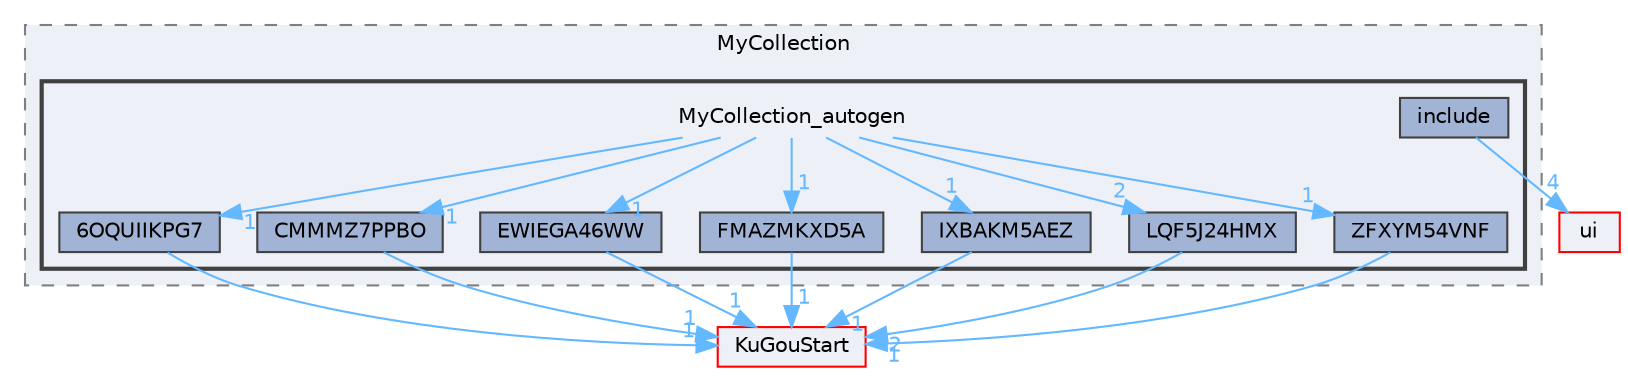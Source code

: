 digraph "MyCollection_autogen"
{
 // LATEX_PDF_SIZE
  bgcolor="transparent";
  edge [fontname=Helvetica,fontsize=10,labelfontname=Helvetica,labelfontsize=10];
  node [fontname=Helvetica,fontsize=10,shape=box,height=0.2,width=0.4];
  compound=true
  subgraph clusterdir_843cf6d0ae121eba85c714c0abc89d04 {
    graph [ bgcolor="#edf0f7", pencolor="grey50", label="MyCollection", fontname=Helvetica,fontsize=10 style="filled,dashed", URL="dir_843cf6d0ae121eba85c714c0abc89d04.html",tooltip=""]
  subgraph clusterdir_9df1af6f5faef66ca89c7be493e3c61d {
    graph [ bgcolor="#edf0f7", pencolor="grey25", label="", fontname=Helvetica,fontsize=10 style="filled,bold", URL="dir_9df1af6f5faef66ca89c7be493e3c61d.html",tooltip=""]
    dir_9df1af6f5faef66ca89c7be493e3c61d [shape=plaintext, label="MyCollection_autogen"];
  dir_810240b0edbad4d175fa45c3b513aa1b [label="6OQUIIKPG7", fillcolor="#a2b4d6", color="grey25", style="filled", URL="dir_810240b0edbad4d175fa45c3b513aa1b.html",tooltip=""];
  dir_a806fe9ff32298189e8130b9d5c0d5ac [label="CMMMZ7PPBO", fillcolor="#a2b4d6", color="grey25", style="filled", URL="dir_a806fe9ff32298189e8130b9d5c0d5ac.html",tooltip=""];
  dir_c363d757a04e317871f8cc2f32845fcc [label="EWIEGA46WW", fillcolor="#a2b4d6", color="grey25", style="filled", URL="dir_c363d757a04e317871f8cc2f32845fcc.html",tooltip=""];
  dir_a180f8c6068406e765c88aaaf3e53549 [label="FMAZMKXD5A", fillcolor="#a2b4d6", color="grey25", style="filled", URL="dir_a180f8c6068406e765c88aaaf3e53549.html",tooltip=""];
  dir_6fb2120a38c92f248bb886fc909a8392 [label="include", fillcolor="#a2b4d6", color="grey25", style="filled", URL="dir_6fb2120a38c92f248bb886fc909a8392.html",tooltip=""];
  dir_7bdfb906f172dba81488785d39eb33bb [label="IXBAKM5AEZ", fillcolor="#a2b4d6", color="grey25", style="filled", URL="dir_7bdfb906f172dba81488785d39eb33bb.html",tooltip=""];
  dir_18636c718a3b84f3a913f68d93a17921 [label="LQF5J24HMX", fillcolor="#a2b4d6", color="grey25", style="filled", URL="dir_18636c718a3b84f3a913f68d93a17921.html",tooltip=""];
  dir_495245321c3a1bcd9d7598fe60c54eb3 [label="ZFXYM54VNF", fillcolor="#a2b4d6", color="grey25", style="filled", URL="dir_495245321c3a1bcd9d7598fe60c54eb3.html",tooltip=""];
  }
  }
  dir_1788f8309b1a812dcb800a185471cf6c [label="ui", fillcolor="#edf0f7", color="red", style="filled", URL="dir_1788f8309b1a812dcb800a185471cf6c.html",tooltip=""];
  dir_e60601b218beddc6af0778ac41ea9cb2 [label="KuGouStart", fillcolor="#edf0f7", color="red", style="filled", URL="dir_e60601b218beddc6af0778ac41ea9cb2.html",tooltip=""];
  dir_9df1af6f5faef66ca89c7be493e3c61d->dir_18636c718a3b84f3a913f68d93a17921 [headlabel="2", labeldistance=1.5 headhref="dir_000230_000198.html" href="dir_000230_000198.html" color="steelblue1" fontcolor="steelblue1"];
  dir_9df1af6f5faef66ca89c7be493e3c61d->dir_495245321c3a1bcd9d7598fe60c54eb3 [headlabel="1", labeldistance=1.5 headhref="dir_000230_000380.html" href="dir_000230_000380.html" color="steelblue1" fontcolor="steelblue1"];
  dir_9df1af6f5faef66ca89c7be493e3c61d->dir_7bdfb906f172dba81488785d39eb33bb [headlabel="1", labeldistance=1.5 headhref="dir_000230_000156.html" href="dir_000230_000156.html" color="steelblue1" fontcolor="steelblue1"];
  dir_9df1af6f5faef66ca89c7be493e3c61d->dir_810240b0edbad4d175fa45c3b513aa1b [headlabel="1", labeldistance=1.5 headhref="dir_000230_000011.html" href="dir_000230_000011.html" color="steelblue1" fontcolor="steelblue1"];
  dir_9df1af6f5faef66ca89c7be493e3c61d->dir_a180f8c6068406e765c88aaaf3e53549 [headlabel="1", labeldistance=1.5 headhref="dir_000230_000123.html" href="dir_000230_000123.html" color="steelblue1" fontcolor="steelblue1"];
  dir_9df1af6f5faef66ca89c7be493e3c61d->dir_a806fe9ff32298189e8130b9d5c0d5ac [headlabel="1", labeldistance=1.5 headhref="dir_000230_000051.html" href="dir_000230_000051.html" color="steelblue1" fontcolor="steelblue1"];
  dir_9df1af6f5faef66ca89c7be493e3c61d->dir_c363d757a04e317871f8cc2f32845fcc [headlabel="1", labeldistance=1.5 headhref="dir_000230_000102.html" href="dir_000230_000102.html" color="steelblue1" fontcolor="steelblue1"];
  dir_810240b0edbad4d175fa45c3b513aa1b->dir_e60601b218beddc6af0778ac41ea9cb2 [headlabel="1", labeldistance=1.5 headhref="dir_000011_000172.html" href="dir_000011_000172.html" color="steelblue1" fontcolor="steelblue1"];
  dir_a806fe9ff32298189e8130b9d5c0d5ac->dir_e60601b218beddc6af0778ac41ea9cb2 [headlabel="1", labeldistance=1.5 headhref="dir_000051_000172.html" href="dir_000051_000172.html" color="steelblue1" fontcolor="steelblue1"];
  dir_c363d757a04e317871f8cc2f32845fcc->dir_e60601b218beddc6af0778ac41ea9cb2 [headlabel="1", labeldistance=1.5 headhref="dir_000102_000172.html" href="dir_000102_000172.html" color="steelblue1" fontcolor="steelblue1"];
  dir_a180f8c6068406e765c88aaaf3e53549->dir_e60601b218beddc6af0778ac41ea9cb2 [headlabel="1", labeldistance=1.5 headhref="dir_000123_000172.html" href="dir_000123_000172.html" color="steelblue1" fontcolor="steelblue1"];
  dir_6fb2120a38c92f248bb886fc909a8392->dir_1788f8309b1a812dcb800a185471cf6c [headlabel="4", labeldistance=1.5 headhref="dir_000146_000351.html" href="dir_000146_000351.html" color="steelblue1" fontcolor="steelblue1"];
  dir_7bdfb906f172dba81488785d39eb33bb->dir_e60601b218beddc6af0778ac41ea9cb2 [headlabel="1", labeldistance=1.5 headhref="dir_000156_000172.html" href="dir_000156_000172.html" color="steelblue1" fontcolor="steelblue1"];
  dir_18636c718a3b84f3a913f68d93a17921->dir_e60601b218beddc6af0778ac41ea9cb2 [headlabel="2", labeldistance=1.5 headhref="dir_000198_000172.html" href="dir_000198_000172.html" color="steelblue1" fontcolor="steelblue1"];
  dir_495245321c3a1bcd9d7598fe60c54eb3->dir_e60601b218beddc6af0778ac41ea9cb2 [headlabel="1", labeldistance=1.5 headhref="dir_000380_000172.html" href="dir_000380_000172.html" color="steelblue1" fontcolor="steelblue1"];
}
